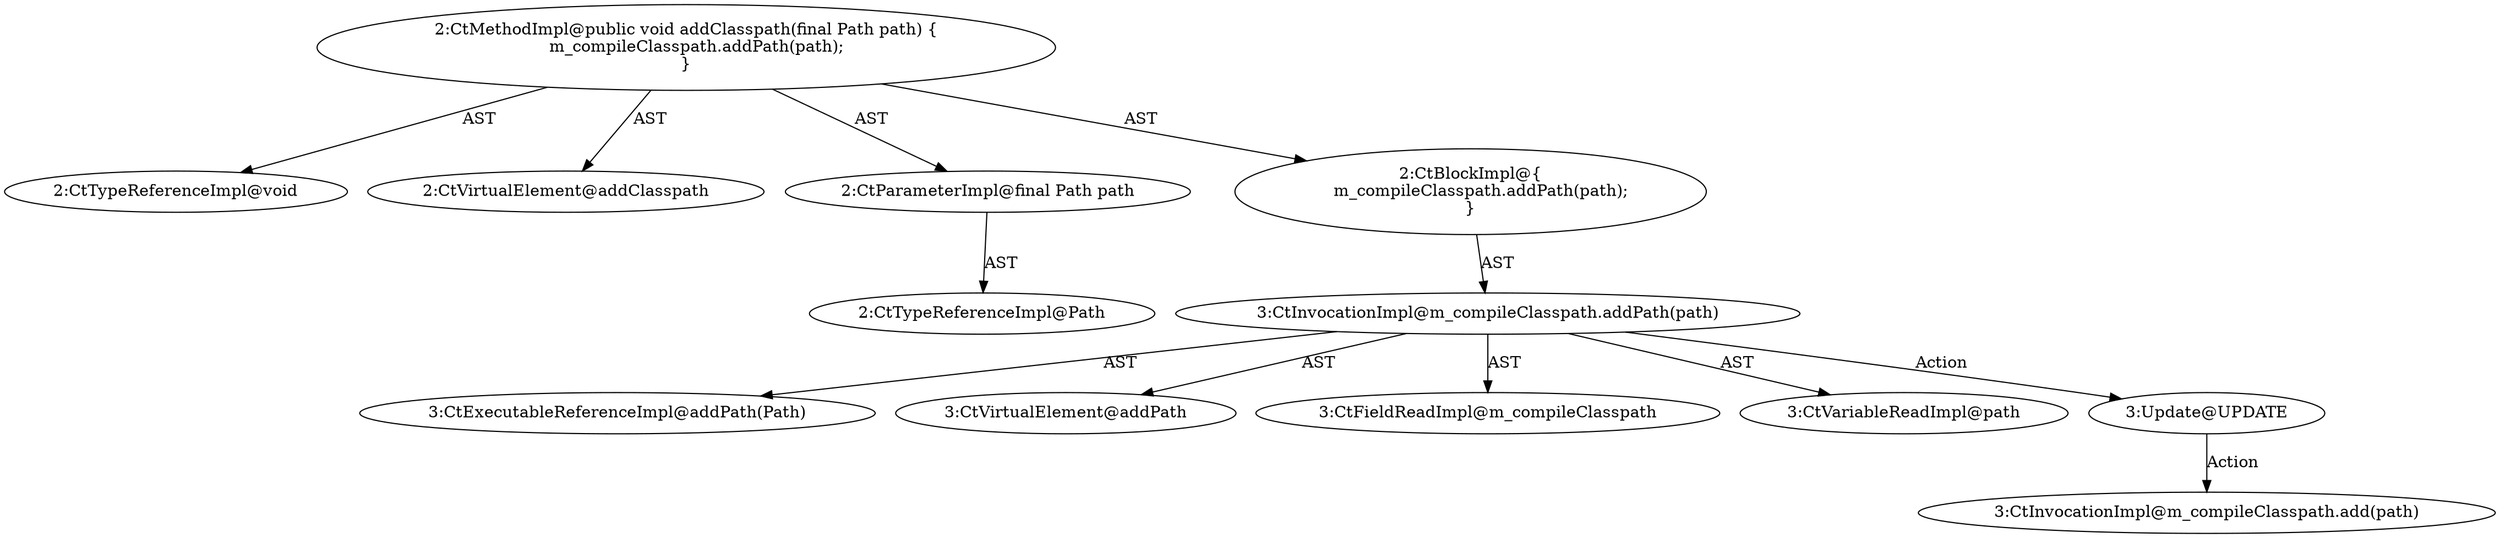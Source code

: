 digraph "addClasspath#?,Path" {
0 [label="2:CtTypeReferenceImpl@void" shape=ellipse]
1 [label="2:CtVirtualElement@addClasspath" shape=ellipse]
2 [label="2:CtParameterImpl@final Path path" shape=ellipse]
3 [label="2:CtTypeReferenceImpl@Path" shape=ellipse]
4 [label="3:CtExecutableReferenceImpl@addPath(Path)" shape=ellipse]
5 [label="3:CtVirtualElement@addPath" shape=ellipse]
6 [label="3:CtFieldReadImpl@m_compileClasspath" shape=ellipse]
7 [label="3:CtVariableReadImpl@path" shape=ellipse]
8 [label="3:CtInvocationImpl@m_compileClasspath.addPath(path)" shape=ellipse]
9 [label="2:CtBlockImpl@\{
    m_compileClasspath.addPath(path);
\}" shape=ellipse]
10 [label="2:CtMethodImpl@public void addClasspath(final Path path) \{
    m_compileClasspath.addPath(path);
\}" shape=ellipse]
11 [label="3:Update@UPDATE" shape=ellipse]
12 [label="3:CtInvocationImpl@m_compileClasspath.add(path)" shape=ellipse]
2 -> 3 [label="AST"];
8 -> 5 [label="AST"];
8 -> 6 [label="AST"];
8 -> 4 [label="AST"];
8 -> 7 [label="AST"];
8 -> 11 [label="Action"];
9 -> 8 [label="AST"];
10 -> 1 [label="AST"];
10 -> 0 [label="AST"];
10 -> 2 [label="AST"];
10 -> 9 [label="AST"];
11 -> 12 [label="Action"];
}